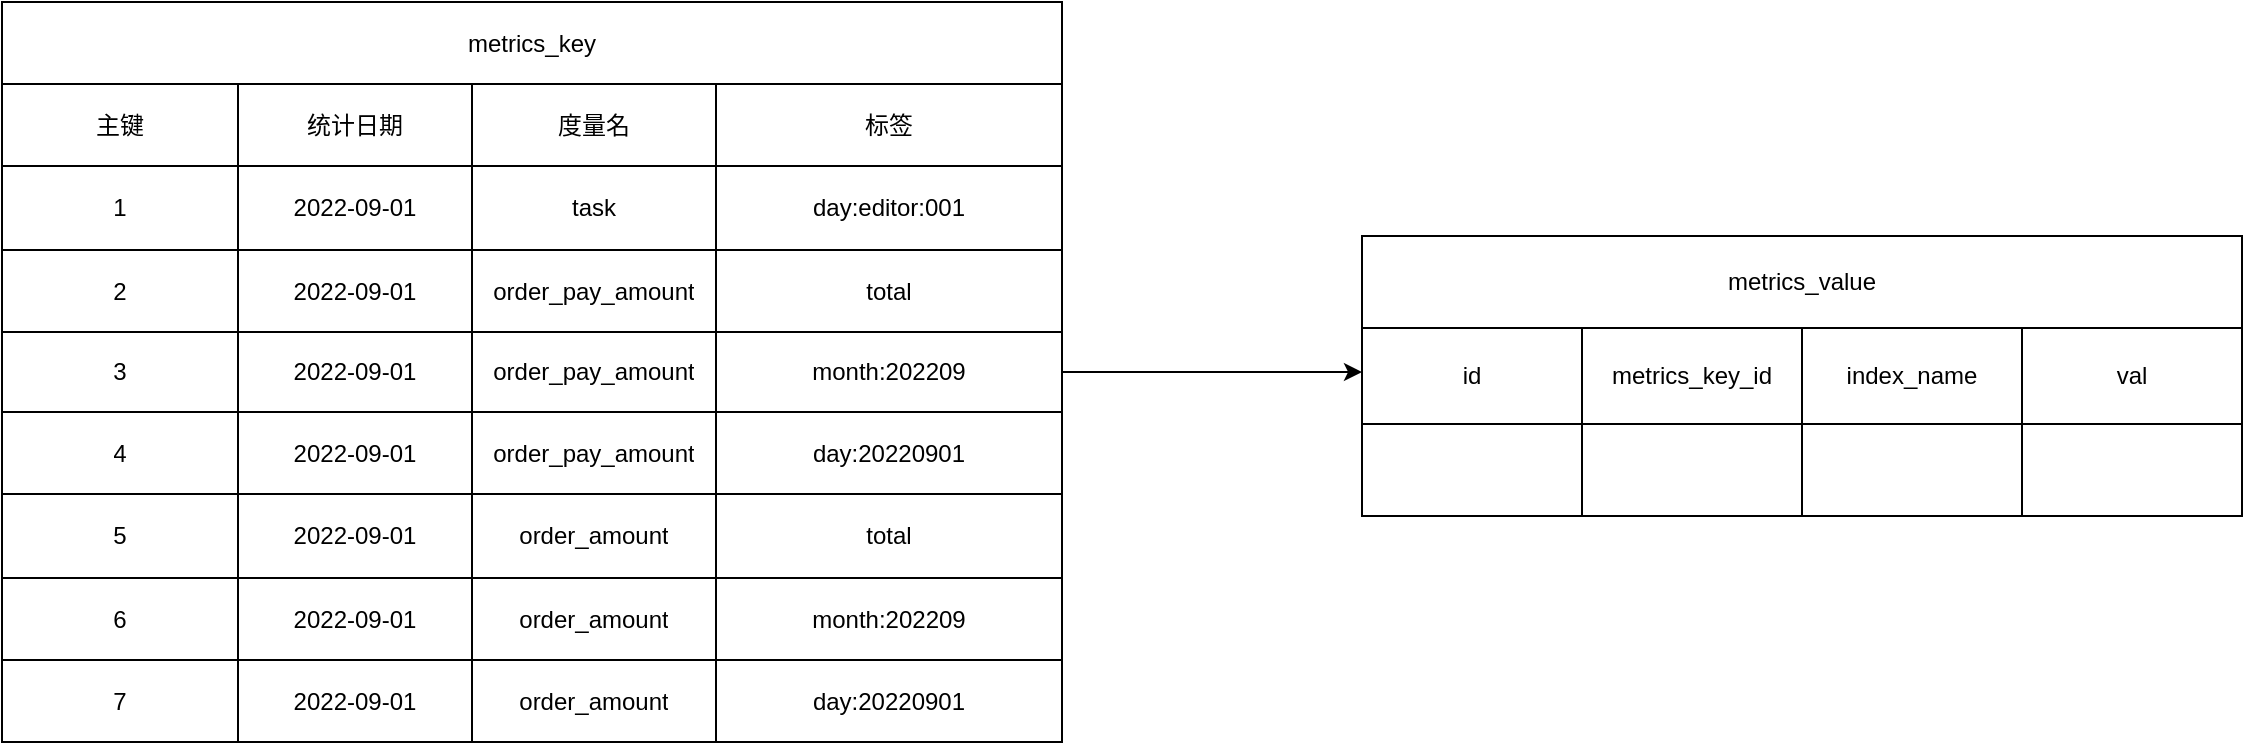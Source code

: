 <mxfile version="20.2.7" type="github">
  <diagram id="Oj15jLV8fYYxJeW5JwJq" name="第 1 页">
    <mxGraphModel dx="1186" dy="717" grid="0" gridSize="10" guides="1" tooltips="1" connect="1" arrows="1" fold="1" page="0" pageScale="1" pageWidth="827" pageHeight="1169" math="0" shadow="0">
      <root>
        <mxCell id="0" />
        <mxCell id="1" parent="0" />
        <mxCell id="2h98Z0Sa_hd2sVhk9nlb-207" style="edgeStyle=orthogonalEdgeStyle;rounded=0;orthogonalLoop=1;jettySize=auto;html=1;" edge="1" parent="1" source="2h98Z0Sa_hd2sVhk9nlb-1">
          <mxGeometry relative="1" as="geometry">
            <mxPoint x="710" y="345" as="targetPoint" />
          </mxGeometry>
        </mxCell>
        <mxCell id="2h98Z0Sa_hd2sVhk9nlb-1" value="" style="shape=table;startSize=0;container=1;collapsible=0;childLayout=tableLayout;" vertex="1" parent="1">
          <mxGeometry x="30" y="160" width="530" height="370" as="geometry" />
        </mxCell>
        <mxCell id="2h98Z0Sa_hd2sVhk9nlb-2" value="" style="shape=tableRow;horizontal=0;startSize=0;swimlaneHead=0;swimlaneBody=0;top=0;left=0;bottom=0;right=0;collapsible=0;dropTarget=0;fillColor=none;points=[[0,0.5],[1,0.5]];portConstraint=eastwest;" vertex="1" parent="2h98Z0Sa_hd2sVhk9nlb-1">
          <mxGeometry width="530" height="41" as="geometry" />
        </mxCell>
        <mxCell id="2h98Z0Sa_hd2sVhk9nlb-182" value="metrics_key" style="shape=partialRectangle;html=1;whiteSpace=wrap;connectable=0;overflow=hidden;fillColor=none;top=0;left=0;bottom=0;right=0;pointerEvents=1;rowspan=1;colspan=4;" vertex="1" parent="2h98Z0Sa_hd2sVhk9nlb-2">
          <mxGeometry width="530" height="41" as="geometry">
            <mxRectangle width="118" height="41" as="alternateBounds" />
          </mxGeometry>
        </mxCell>
        <mxCell id="2h98Z0Sa_hd2sVhk9nlb-39" value="metrics_key" style="shape=partialRectangle;html=1;whiteSpace=wrap;connectable=0;overflow=hidden;fillColor=none;top=0;left=0;bottom=0;right=0;pointerEvents=1;" vertex="1" visible="0" parent="2h98Z0Sa_hd2sVhk9nlb-2">
          <mxGeometry x="118" width="117" height="41" as="geometry">
            <mxRectangle width="117" height="41" as="alternateBounds" />
          </mxGeometry>
        </mxCell>
        <mxCell id="2h98Z0Sa_hd2sVhk9nlb-36" style="shape=partialRectangle;html=1;whiteSpace=wrap;connectable=0;overflow=hidden;fillColor=none;top=0;left=0;bottom=0;right=0;pointerEvents=1;" vertex="1" visible="0" parent="2h98Z0Sa_hd2sVhk9nlb-2">
          <mxGeometry x="235" width="122" height="41" as="geometry">
            <mxRectangle width="122" height="41" as="alternateBounds" />
          </mxGeometry>
        </mxCell>
        <mxCell id="2h98Z0Sa_hd2sVhk9nlb-3" value="" style="shape=partialRectangle;html=1;whiteSpace=wrap;connectable=0;overflow=hidden;fillColor=none;top=0;left=0;bottom=0;right=0;pointerEvents=1;" vertex="1" visible="0" parent="2h98Z0Sa_hd2sVhk9nlb-2">
          <mxGeometry x="357" width="173" height="41" as="geometry">
            <mxRectangle width="173" height="41" as="alternateBounds" />
          </mxGeometry>
        </mxCell>
        <mxCell id="2h98Z0Sa_hd2sVhk9nlb-7" value="" style="shape=tableRow;horizontal=0;startSize=0;swimlaneHead=0;swimlaneBody=0;top=0;left=0;bottom=0;right=0;collapsible=0;dropTarget=0;fillColor=none;points=[[0,0.5],[1,0.5]];portConstraint=eastwest;" vertex="1" parent="2h98Z0Sa_hd2sVhk9nlb-1">
          <mxGeometry y="41" width="530" height="41" as="geometry" />
        </mxCell>
        <mxCell id="2h98Z0Sa_hd2sVhk9nlb-183" value="主键" style="shape=partialRectangle;html=1;whiteSpace=wrap;connectable=0;overflow=hidden;fillColor=none;top=0;left=0;bottom=0;right=0;pointerEvents=1;" vertex="1" parent="2h98Z0Sa_hd2sVhk9nlb-7">
          <mxGeometry width="118" height="41" as="geometry">
            <mxRectangle width="118" height="41" as="alternateBounds" />
          </mxGeometry>
        </mxCell>
        <mxCell id="2h98Z0Sa_hd2sVhk9nlb-40" value="统计日期" style="shape=partialRectangle;html=1;whiteSpace=wrap;connectable=0;overflow=hidden;fillColor=none;top=0;left=0;bottom=0;right=0;pointerEvents=1;" vertex="1" parent="2h98Z0Sa_hd2sVhk9nlb-7">
          <mxGeometry x="118" width="117" height="41" as="geometry">
            <mxRectangle width="117" height="41" as="alternateBounds" />
          </mxGeometry>
        </mxCell>
        <mxCell id="2h98Z0Sa_hd2sVhk9nlb-37" value="度量名" style="shape=partialRectangle;html=1;whiteSpace=wrap;connectable=0;overflow=hidden;fillColor=none;top=0;left=0;bottom=0;right=0;pointerEvents=1;" vertex="1" parent="2h98Z0Sa_hd2sVhk9nlb-7">
          <mxGeometry x="235" width="122" height="41" as="geometry">
            <mxRectangle width="122" height="41" as="alternateBounds" />
          </mxGeometry>
        </mxCell>
        <mxCell id="2h98Z0Sa_hd2sVhk9nlb-8" value="标签" style="shape=partialRectangle;html=1;whiteSpace=wrap;connectable=0;overflow=hidden;fillColor=none;top=0;left=0;bottom=0;right=0;pointerEvents=1;" vertex="1" parent="2h98Z0Sa_hd2sVhk9nlb-7">
          <mxGeometry x="357" width="173" height="41" as="geometry">
            <mxRectangle width="173" height="41" as="alternateBounds" />
          </mxGeometry>
        </mxCell>
        <mxCell id="2h98Z0Sa_hd2sVhk9nlb-12" value="" style="shape=tableRow;horizontal=0;startSize=0;swimlaneHead=0;swimlaneBody=0;top=0;left=0;bottom=0;right=0;collapsible=0;dropTarget=0;fillColor=none;points=[[0,0.5],[1,0.5]];portConstraint=eastwest;" vertex="1" parent="2h98Z0Sa_hd2sVhk9nlb-1">
          <mxGeometry y="82" width="530" height="42" as="geometry" />
        </mxCell>
        <mxCell id="2h98Z0Sa_hd2sVhk9nlb-184" value="1" style="shape=partialRectangle;html=1;whiteSpace=wrap;connectable=0;overflow=hidden;fillColor=none;top=0;left=0;bottom=0;right=0;pointerEvents=1;" vertex="1" parent="2h98Z0Sa_hd2sVhk9nlb-12">
          <mxGeometry width="118" height="42" as="geometry">
            <mxRectangle width="118" height="42" as="alternateBounds" />
          </mxGeometry>
        </mxCell>
        <mxCell id="2h98Z0Sa_hd2sVhk9nlb-41" value="2022-09-01" style="shape=partialRectangle;html=1;whiteSpace=wrap;connectable=0;overflow=hidden;fillColor=none;top=0;left=0;bottom=0;right=0;pointerEvents=1;" vertex="1" parent="2h98Z0Sa_hd2sVhk9nlb-12">
          <mxGeometry x="118" width="117" height="42" as="geometry">
            <mxRectangle width="117" height="42" as="alternateBounds" />
          </mxGeometry>
        </mxCell>
        <mxCell id="2h98Z0Sa_hd2sVhk9nlb-38" value="task" style="shape=partialRectangle;html=1;whiteSpace=wrap;connectable=0;overflow=hidden;fillColor=none;top=0;left=0;bottom=0;right=0;pointerEvents=1;" vertex="1" parent="2h98Z0Sa_hd2sVhk9nlb-12">
          <mxGeometry x="235" width="122" height="42" as="geometry">
            <mxRectangle width="122" height="42" as="alternateBounds" />
          </mxGeometry>
        </mxCell>
        <mxCell id="2h98Z0Sa_hd2sVhk9nlb-13" value="day:editor:001" style="shape=partialRectangle;html=1;whiteSpace=wrap;connectable=0;overflow=hidden;fillColor=none;top=0;left=0;bottom=0;right=0;pointerEvents=1;" vertex="1" parent="2h98Z0Sa_hd2sVhk9nlb-12">
          <mxGeometry x="357" width="173" height="42" as="geometry">
            <mxRectangle width="173" height="42" as="alternateBounds" />
          </mxGeometry>
        </mxCell>
        <mxCell id="2h98Z0Sa_hd2sVhk9nlb-154" style="shape=tableRow;horizontal=0;startSize=0;swimlaneHead=0;swimlaneBody=0;top=0;left=0;bottom=0;right=0;collapsible=0;dropTarget=0;fillColor=none;points=[[0,0.5],[1,0.5]];portConstraint=eastwest;" vertex="1" parent="2h98Z0Sa_hd2sVhk9nlb-1">
          <mxGeometry y="124" width="530" height="41" as="geometry" />
        </mxCell>
        <mxCell id="2h98Z0Sa_hd2sVhk9nlb-185" value="2" style="shape=partialRectangle;html=1;whiteSpace=wrap;connectable=0;overflow=hidden;fillColor=none;top=0;left=0;bottom=0;right=0;pointerEvents=1;" vertex="1" parent="2h98Z0Sa_hd2sVhk9nlb-154">
          <mxGeometry width="118" height="41" as="geometry">
            <mxRectangle width="118" height="41" as="alternateBounds" />
          </mxGeometry>
        </mxCell>
        <mxCell id="2h98Z0Sa_hd2sVhk9nlb-155" value="2022-09-01" style="shape=partialRectangle;html=1;whiteSpace=wrap;connectable=0;overflow=hidden;fillColor=none;top=0;left=0;bottom=0;right=0;pointerEvents=1;" vertex="1" parent="2h98Z0Sa_hd2sVhk9nlb-154">
          <mxGeometry x="118" width="117" height="41" as="geometry">
            <mxRectangle width="117" height="41" as="alternateBounds" />
          </mxGeometry>
        </mxCell>
        <mxCell id="2h98Z0Sa_hd2sVhk9nlb-156" value="order_pay_amount" style="shape=partialRectangle;html=1;whiteSpace=wrap;connectable=0;overflow=hidden;fillColor=none;top=0;left=0;bottom=0;right=0;pointerEvents=1;" vertex="1" parent="2h98Z0Sa_hd2sVhk9nlb-154">
          <mxGeometry x="235" width="122" height="41" as="geometry">
            <mxRectangle width="122" height="41" as="alternateBounds" />
          </mxGeometry>
        </mxCell>
        <mxCell id="2h98Z0Sa_hd2sVhk9nlb-157" value="total" style="shape=partialRectangle;html=1;whiteSpace=wrap;connectable=0;overflow=hidden;fillColor=none;top=0;left=0;bottom=0;right=0;pointerEvents=1;" vertex="1" parent="2h98Z0Sa_hd2sVhk9nlb-154">
          <mxGeometry x="357" width="173" height="41" as="geometry">
            <mxRectangle width="173" height="41" as="alternateBounds" />
          </mxGeometry>
        </mxCell>
        <mxCell id="2h98Z0Sa_hd2sVhk9nlb-174" style="shape=tableRow;horizontal=0;startSize=0;swimlaneHead=0;swimlaneBody=0;top=0;left=0;bottom=0;right=0;collapsible=0;dropTarget=0;fillColor=none;points=[[0,0.5],[1,0.5]];portConstraint=eastwest;" vertex="1" parent="2h98Z0Sa_hd2sVhk9nlb-1">
          <mxGeometry y="165" width="530" height="40" as="geometry" />
        </mxCell>
        <mxCell id="2h98Z0Sa_hd2sVhk9nlb-186" value="3" style="shape=partialRectangle;html=1;whiteSpace=wrap;connectable=0;overflow=hidden;fillColor=none;top=0;left=0;bottom=0;right=0;pointerEvents=1;" vertex="1" parent="2h98Z0Sa_hd2sVhk9nlb-174">
          <mxGeometry width="118" height="40" as="geometry">
            <mxRectangle width="118" height="40" as="alternateBounds" />
          </mxGeometry>
        </mxCell>
        <mxCell id="2h98Z0Sa_hd2sVhk9nlb-175" value="2022-09-01" style="shape=partialRectangle;html=1;whiteSpace=wrap;connectable=0;overflow=hidden;fillColor=none;top=0;left=0;bottom=0;right=0;pointerEvents=1;" vertex="1" parent="2h98Z0Sa_hd2sVhk9nlb-174">
          <mxGeometry x="118" width="117" height="40" as="geometry">
            <mxRectangle width="117" height="40" as="alternateBounds" />
          </mxGeometry>
        </mxCell>
        <mxCell id="2h98Z0Sa_hd2sVhk9nlb-176" value="order_pay_amount" style="shape=partialRectangle;html=1;whiteSpace=wrap;connectable=0;overflow=hidden;fillColor=none;top=0;left=0;bottom=0;right=0;pointerEvents=1;" vertex="1" parent="2h98Z0Sa_hd2sVhk9nlb-174">
          <mxGeometry x="235" width="122" height="40" as="geometry">
            <mxRectangle width="122" height="40" as="alternateBounds" />
          </mxGeometry>
        </mxCell>
        <mxCell id="2h98Z0Sa_hd2sVhk9nlb-177" value="month:202209" style="shape=partialRectangle;html=1;whiteSpace=wrap;connectable=0;overflow=hidden;fillColor=none;top=0;left=0;bottom=0;right=0;pointerEvents=1;" vertex="1" parent="2h98Z0Sa_hd2sVhk9nlb-174">
          <mxGeometry x="357" width="173" height="40" as="geometry">
            <mxRectangle width="173" height="40" as="alternateBounds" />
          </mxGeometry>
        </mxCell>
        <mxCell id="2h98Z0Sa_hd2sVhk9nlb-178" style="shape=tableRow;horizontal=0;startSize=0;swimlaneHead=0;swimlaneBody=0;top=0;left=0;bottom=0;right=0;collapsible=0;dropTarget=0;fillColor=none;points=[[0,0.5],[1,0.5]];portConstraint=eastwest;" vertex="1" parent="2h98Z0Sa_hd2sVhk9nlb-1">
          <mxGeometry y="205" width="530" height="41" as="geometry" />
        </mxCell>
        <mxCell id="2h98Z0Sa_hd2sVhk9nlb-187" value="4" style="shape=partialRectangle;html=1;whiteSpace=wrap;connectable=0;overflow=hidden;fillColor=none;top=0;left=0;bottom=0;right=0;pointerEvents=1;" vertex="1" parent="2h98Z0Sa_hd2sVhk9nlb-178">
          <mxGeometry width="118" height="41" as="geometry">
            <mxRectangle width="118" height="41" as="alternateBounds" />
          </mxGeometry>
        </mxCell>
        <mxCell id="2h98Z0Sa_hd2sVhk9nlb-179" value="2022-09-01" style="shape=partialRectangle;html=1;whiteSpace=wrap;connectable=0;overflow=hidden;fillColor=none;top=0;left=0;bottom=0;right=0;pointerEvents=1;" vertex="1" parent="2h98Z0Sa_hd2sVhk9nlb-178">
          <mxGeometry x="118" width="117" height="41" as="geometry">
            <mxRectangle width="117" height="41" as="alternateBounds" />
          </mxGeometry>
        </mxCell>
        <mxCell id="2h98Z0Sa_hd2sVhk9nlb-180" value="order_pay_amount" style="shape=partialRectangle;html=1;whiteSpace=wrap;connectable=0;overflow=hidden;fillColor=none;top=0;left=0;bottom=0;right=0;pointerEvents=1;" vertex="1" parent="2h98Z0Sa_hd2sVhk9nlb-178">
          <mxGeometry x="235" width="122" height="41" as="geometry">
            <mxRectangle width="122" height="41" as="alternateBounds" />
          </mxGeometry>
        </mxCell>
        <mxCell id="2h98Z0Sa_hd2sVhk9nlb-181" value="day:20220901" style="shape=partialRectangle;html=1;whiteSpace=wrap;connectable=0;overflow=hidden;fillColor=none;top=0;left=0;bottom=0;right=0;pointerEvents=1;" vertex="1" parent="2h98Z0Sa_hd2sVhk9nlb-178">
          <mxGeometry x="357" width="173" height="41" as="geometry">
            <mxRectangle width="173" height="41" as="alternateBounds" />
          </mxGeometry>
        </mxCell>
        <mxCell id="2h98Z0Sa_hd2sVhk9nlb-158" style="shape=tableRow;horizontal=0;startSize=0;swimlaneHead=0;swimlaneBody=0;top=0;left=0;bottom=0;right=0;collapsible=0;dropTarget=0;fillColor=none;points=[[0,0.5],[1,0.5]];portConstraint=eastwest;" vertex="1" parent="2h98Z0Sa_hd2sVhk9nlb-1">
          <mxGeometry y="246" width="530" height="42" as="geometry" />
        </mxCell>
        <mxCell id="2h98Z0Sa_hd2sVhk9nlb-188" value="5" style="shape=partialRectangle;html=1;whiteSpace=wrap;connectable=0;overflow=hidden;fillColor=none;top=0;left=0;bottom=0;right=0;pointerEvents=1;" vertex="1" parent="2h98Z0Sa_hd2sVhk9nlb-158">
          <mxGeometry width="118" height="42" as="geometry">
            <mxRectangle width="118" height="42" as="alternateBounds" />
          </mxGeometry>
        </mxCell>
        <mxCell id="2h98Z0Sa_hd2sVhk9nlb-159" value="2022-09-01" style="shape=partialRectangle;html=1;whiteSpace=wrap;connectable=0;overflow=hidden;fillColor=none;top=0;left=0;bottom=0;right=0;pointerEvents=1;" vertex="1" parent="2h98Z0Sa_hd2sVhk9nlb-158">
          <mxGeometry x="118" width="117" height="42" as="geometry">
            <mxRectangle width="117" height="42" as="alternateBounds" />
          </mxGeometry>
        </mxCell>
        <mxCell id="2h98Z0Sa_hd2sVhk9nlb-160" value="order_amount" style="shape=partialRectangle;html=1;whiteSpace=wrap;connectable=0;overflow=hidden;fillColor=none;top=0;left=0;bottom=0;right=0;pointerEvents=1;" vertex="1" parent="2h98Z0Sa_hd2sVhk9nlb-158">
          <mxGeometry x="235" width="122" height="42" as="geometry">
            <mxRectangle width="122" height="42" as="alternateBounds" />
          </mxGeometry>
        </mxCell>
        <mxCell id="2h98Z0Sa_hd2sVhk9nlb-161" value="total" style="shape=partialRectangle;html=1;whiteSpace=wrap;connectable=0;overflow=hidden;fillColor=none;top=0;left=0;bottom=0;right=0;pointerEvents=1;" vertex="1" parent="2h98Z0Sa_hd2sVhk9nlb-158">
          <mxGeometry x="357" width="173" height="42" as="geometry">
            <mxRectangle width="173" height="42" as="alternateBounds" />
          </mxGeometry>
        </mxCell>
        <mxCell id="2h98Z0Sa_hd2sVhk9nlb-162" style="shape=tableRow;horizontal=0;startSize=0;swimlaneHead=0;swimlaneBody=0;top=0;left=0;bottom=0;right=0;collapsible=0;dropTarget=0;fillColor=none;points=[[0,0.5],[1,0.5]];portConstraint=eastwest;" vertex="1" parent="2h98Z0Sa_hd2sVhk9nlb-1">
          <mxGeometry y="288" width="530" height="41" as="geometry" />
        </mxCell>
        <mxCell id="2h98Z0Sa_hd2sVhk9nlb-189" value="6" style="shape=partialRectangle;html=1;whiteSpace=wrap;connectable=0;overflow=hidden;fillColor=none;top=0;left=0;bottom=0;right=0;pointerEvents=1;" vertex="1" parent="2h98Z0Sa_hd2sVhk9nlb-162">
          <mxGeometry width="118" height="41" as="geometry">
            <mxRectangle width="118" height="41" as="alternateBounds" />
          </mxGeometry>
        </mxCell>
        <mxCell id="2h98Z0Sa_hd2sVhk9nlb-163" value="2022-09-01" style="shape=partialRectangle;html=1;whiteSpace=wrap;connectable=0;overflow=hidden;fillColor=none;top=0;left=0;bottom=0;right=0;pointerEvents=1;" vertex="1" parent="2h98Z0Sa_hd2sVhk9nlb-162">
          <mxGeometry x="118" width="117" height="41" as="geometry">
            <mxRectangle width="117" height="41" as="alternateBounds" />
          </mxGeometry>
        </mxCell>
        <mxCell id="2h98Z0Sa_hd2sVhk9nlb-164" value="order_amount" style="shape=partialRectangle;html=1;whiteSpace=wrap;connectable=0;overflow=hidden;fillColor=none;top=0;left=0;bottom=0;right=0;pointerEvents=1;" vertex="1" parent="2h98Z0Sa_hd2sVhk9nlb-162">
          <mxGeometry x="235" width="122" height="41" as="geometry">
            <mxRectangle width="122" height="41" as="alternateBounds" />
          </mxGeometry>
        </mxCell>
        <mxCell id="2h98Z0Sa_hd2sVhk9nlb-165" value="month:202209" style="shape=partialRectangle;html=1;whiteSpace=wrap;connectable=0;overflow=hidden;fillColor=none;top=0;left=0;bottom=0;right=0;pointerEvents=1;" vertex="1" parent="2h98Z0Sa_hd2sVhk9nlb-162">
          <mxGeometry x="357" width="173" height="41" as="geometry">
            <mxRectangle width="173" height="41" as="alternateBounds" />
          </mxGeometry>
        </mxCell>
        <mxCell id="2h98Z0Sa_hd2sVhk9nlb-166" style="shape=tableRow;horizontal=0;startSize=0;swimlaneHead=0;swimlaneBody=0;top=0;left=0;bottom=0;right=0;collapsible=0;dropTarget=0;fillColor=none;points=[[0,0.5],[1,0.5]];portConstraint=eastwest;" vertex="1" parent="2h98Z0Sa_hd2sVhk9nlb-1">
          <mxGeometry y="329" width="530" height="41" as="geometry" />
        </mxCell>
        <mxCell id="2h98Z0Sa_hd2sVhk9nlb-190" value="7" style="shape=partialRectangle;html=1;whiteSpace=wrap;connectable=0;overflow=hidden;fillColor=none;top=0;left=0;bottom=0;right=0;pointerEvents=1;" vertex="1" parent="2h98Z0Sa_hd2sVhk9nlb-166">
          <mxGeometry width="118" height="41" as="geometry">
            <mxRectangle width="118" height="41" as="alternateBounds" />
          </mxGeometry>
        </mxCell>
        <mxCell id="2h98Z0Sa_hd2sVhk9nlb-167" value="2022-09-01" style="shape=partialRectangle;html=1;whiteSpace=wrap;connectable=0;overflow=hidden;fillColor=none;top=0;left=0;bottom=0;right=0;pointerEvents=1;" vertex="1" parent="2h98Z0Sa_hd2sVhk9nlb-166">
          <mxGeometry x="118" width="117" height="41" as="geometry">
            <mxRectangle width="117" height="41" as="alternateBounds" />
          </mxGeometry>
        </mxCell>
        <mxCell id="2h98Z0Sa_hd2sVhk9nlb-168" value="order_amount" style="shape=partialRectangle;html=1;whiteSpace=wrap;connectable=0;overflow=hidden;fillColor=none;top=0;left=0;bottom=0;right=0;pointerEvents=1;" vertex="1" parent="2h98Z0Sa_hd2sVhk9nlb-166">
          <mxGeometry x="235" width="122" height="41" as="geometry">
            <mxRectangle width="122" height="41" as="alternateBounds" />
          </mxGeometry>
        </mxCell>
        <mxCell id="2h98Z0Sa_hd2sVhk9nlb-169" value="day:20220901" style="shape=partialRectangle;html=1;whiteSpace=wrap;connectable=0;overflow=hidden;fillColor=none;top=0;left=0;bottom=0;right=0;pointerEvents=1;" vertex="1" parent="2h98Z0Sa_hd2sVhk9nlb-166">
          <mxGeometry x="357" width="173" height="41" as="geometry">
            <mxRectangle width="173" height="41" as="alternateBounds" />
          </mxGeometry>
        </mxCell>
        <mxCell id="2h98Z0Sa_hd2sVhk9nlb-191" value="" style="shape=table;startSize=0;container=1;collapsible=0;childLayout=tableLayout;" vertex="1" parent="1">
          <mxGeometry x="710" y="277" width="440" height="140" as="geometry" />
        </mxCell>
        <mxCell id="2h98Z0Sa_hd2sVhk9nlb-192" value="" style="shape=tableRow;horizontal=0;startSize=0;swimlaneHead=0;swimlaneBody=0;top=0;left=0;bottom=0;right=0;collapsible=0;dropTarget=0;fillColor=none;points=[[0,0.5],[1,0.5]];portConstraint=eastwest;" vertex="1" parent="2h98Z0Sa_hd2sVhk9nlb-191">
          <mxGeometry width="440" height="46" as="geometry" />
        </mxCell>
        <mxCell id="2h98Z0Sa_hd2sVhk9nlb-193" value="metrics_value" style="shape=partialRectangle;html=1;whiteSpace=wrap;connectable=0;overflow=hidden;fillColor=none;top=0;left=0;bottom=0;right=0;pointerEvents=1;rowspan=1;colspan=4;" vertex="1" parent="2h98Z0Sa_hd2sVhk9nlb-192">
          <mxGeometry width="440" height="46" as="geometry">
            <mxRectangle width="110" height="46" as="alternateBounds" />
          </mxGeometry>
        </mxCell>
        <mxCell id="2h98Z0Sa_hd2sVhk9nlb-194" value="" style="shape=partialRectangle;html=1;whiteSpace=wrap;connectable=0;overflow=hidden;fillColor=none;top=0;left=0;bottom=0;right=0;pointerEvents=1;" vertex="1" visible="0" parent="2h98Z0Sa_hd2sVhk9nlb-192">
          <mxGeometry x="110" width="110" height="46" as="geometry">
            <mxRectangle width="110" height="46" as="alternateBounds" />
          </mxGeometry>
        </mxCell>
        <mxCell id="2h98Z0Sa_hd2sVhk9nlb-195" value="" style="shape=partialRectangle;html=1;whiteSpace=wrap;connectable=0;overflow=hidden;fillColor=none;top=0;left=0;bottom=0;right=0;pointerEvents=1;" vertex="1" visible="0" parent="2h98Z0Sa_hd2sVhk9nlb-192">
          <mxGeometry x="220" width="110" height="46" as="geometry">
            <mxRectangle width="110" height="46" as="alternateBounds" />
          </mxGeometry>
        </mxCell>
        <mxCell id="2h98Z0Sa_hd2sVhk9nlb-204" style="shape=partialRectangle;html=1;whiteSpace=wrap;connectable=0;overflow=hidden;fillColor=none;top=0;left=0;bottom=0;right=0;pointerEvents=1;" vertex="1" visible="0" parent="2h98Z0Sa_hd2sVhk9nlb-192">
          <mxGeometry x="330" width="110" height="46" as="geometry">
            <mxRectangle width="110" height="46" as="alternateBounds" />
          </mxGeometry>
        </mxCell>
        <mxCell id="2h98Z0Sa_hd2sVhk9nlb-208" value="" style="shape=tableRow;horizontal=0;startSize=0;swimlaneHead=0;swimlaneBody=0;top=0;left=0;bottom=0;right=0;collapsible=0;dropTarget=0;fillColor=none;points=[[0,0.5],[1,0.5]];portConstraint=eastwest;" vertex="1" parent="2h98Z0Sa_hd2sVhk9nlb-191">
          <mxGeometry y="46" width="440" height="48" as="geometry" />
        </mxCell>
        <mxCell id="2h98Z0Sa_hd2sVhk9nlb-209" value="id" style="shape=partialRectangle;html=1;whiteSpace=wrap;connectable=0;overflow=hidden;fillColor=none;top=0;left=0;bottom=0;right=0;pointerEvents=1;" vertex="1" parent="2h98Z0Sa_hd2sVhk9nlb-208">
          <mxGeometry width="110" height="48" as="geometry">
            <mxRectangle width="110" height="48" as="alternateBounds" />
          </mxGeometry>
        </mxCell>
        <mxCell id="2h98Z0Sa_hd2sVhk9nlb-210" value="metrics_key_id" style="shape=partialRectangle;html=1;whiteSpace=wrap;connectable=0;overflow=hidden;fillColor=none;top=0;left=0;bottom=0;right=0;pointerEvents=1;" vertex="1" parent="2h98Z0Sa_hd2sVhk9nlb-208">
          <mxGeometry x="110" width="110" height="48" as="geometry">
            <mxRectangle width="110" height="48" as="alternateBounds" />
          </mxGeometry>
        </mxCell>
        <mxCell id="2h98Z0Sa_hd2sVhk9nlb-211" value="index_name" style="shape=partialRectangle;html=1;whiteSpace=wrap;connectable=0;overflow=hidden;fillColor=none;top=0;left=0;bottom=0;right=0;pointerEvents=1;" vertex="1" parent="2h98Z0Sa_hd2sVhk9nlb-208">
          <mxGeometry x="220" width="110" height="48" as="geometry">
            <mxRectangle width="110" height="48" as="alternateBounds" />
          </mxGeometry>
        </mxCell>
        <mxCell id="2h98Z0Sa_hd2sVhk9nlb-212" value="val" style="shape=partialRectangle;html=1;whiteSpace=wrap;connectable=0;overflow=hidden;fillColor=none;top=0;left=0;bottom=0;right=0;pointerEvents=1;" vertex="1" parent="2h98Z0Sa_hd2sVhk9nlb-208">
          <mxGeometry x="330" width="110" height="48" as="geometry">
            <mxRectangle width="110" height="48" as="alternateBounds" />
          </mxGeometry>
        </mxCell>
        <mxCell id="2h98Z0Sa_hd2sVhk9nlb-200" value="" style="shape=tableRow;horizontal=0;startSize=0;swimlaneHead=0;swimlaneBody=0;top=0;left=0;bottom=0;right=0;collapsible=0;dropTarget=0;fillColor=none;points=[[0,0.5],[1,0.5]];portConstraint=eastwest;" vertex="1" parent="2h98Z0Sa_hd2sVhk9nlb-191">
          <mxGeometry y="94" width="440" height="46" as="geometry" />
        </mxCell>
        <mxCell id="2h98Z0Sa_hd2sVhk9nlb-201" value="" style="shape=partialRectangle;html=1;whiteSpace=wrap;connectable=0;overflow=hidden;fillColor=none;top=0;left=0;bottom=0;right=0;pointerEvents=1;" vertex="1" parent="2h98Z0Sa_hd2sVhk9nlb-200">
          <mxGeometry width="110" height="46" as="geometry">
            <mxRectangle width="110" height="46" as="alternateBounds" />
          </mxGeometry>
        </mxCell>
        <mxCell id="2h98Z0Sa_hd2sVhk9nlb-202" value="" style="shape=partialRectangle;html=1;whiteSpace=wrap;connectable=0;overflow=hidden;fillColor=none;top=0;left=0;bottom=0;right=0;pointerEvents=1;" vertex="1" parent="2h98Z0Sa_hd2sVhk9nlb-200">
          <mxGeometry x="110" width="110" height="46" as="geometry">
            <mxRectangle width="110" height="46" as="alternateBounds" />
          </mxGeometry>
        </mxCell>
        <mxCell id="2h98Z0Sa_hd2sVhk9nlb-203" value="" style="shape=partialRectangle;html=1;whiteSpace=wrap;connectable=0;overflow=hidden;fillColor=none;top=0;left=0;bottom=0;right=0;pointerEvents=1;" vertex="1" parent="2h98Z0Sa_hd2sVhk9nlb-200">
          <mxGeometry x="220" width="110" height="46" as="geometry">
            <mxRectangle width="110" height="46" as="alternateBounds" />
          </mxGeometry>
        </mxCell>
        <mxCell id="2h98Z0Sa_hd2sVhk9nlb-206" style="shape=partialRectangle;html=1;whiteSpace=wrap;connectable=0;overflow=hidden;fillColor=none;top=0;left=0;bottom=0;right=0;pointerEvents=1;" vertex="1" parent="2h98Z0Sa_hd2sVhk9nlb-200">
          <mxGeometry x="330" width="110" height="46" as="geometry">
            <mxRectangle width="110" height="46" as="alternateBounds" />
          </mxGeometry>
        </mxCell>
      </root>
    </mxGraphModel>
  </diagram>
</mxfile>
